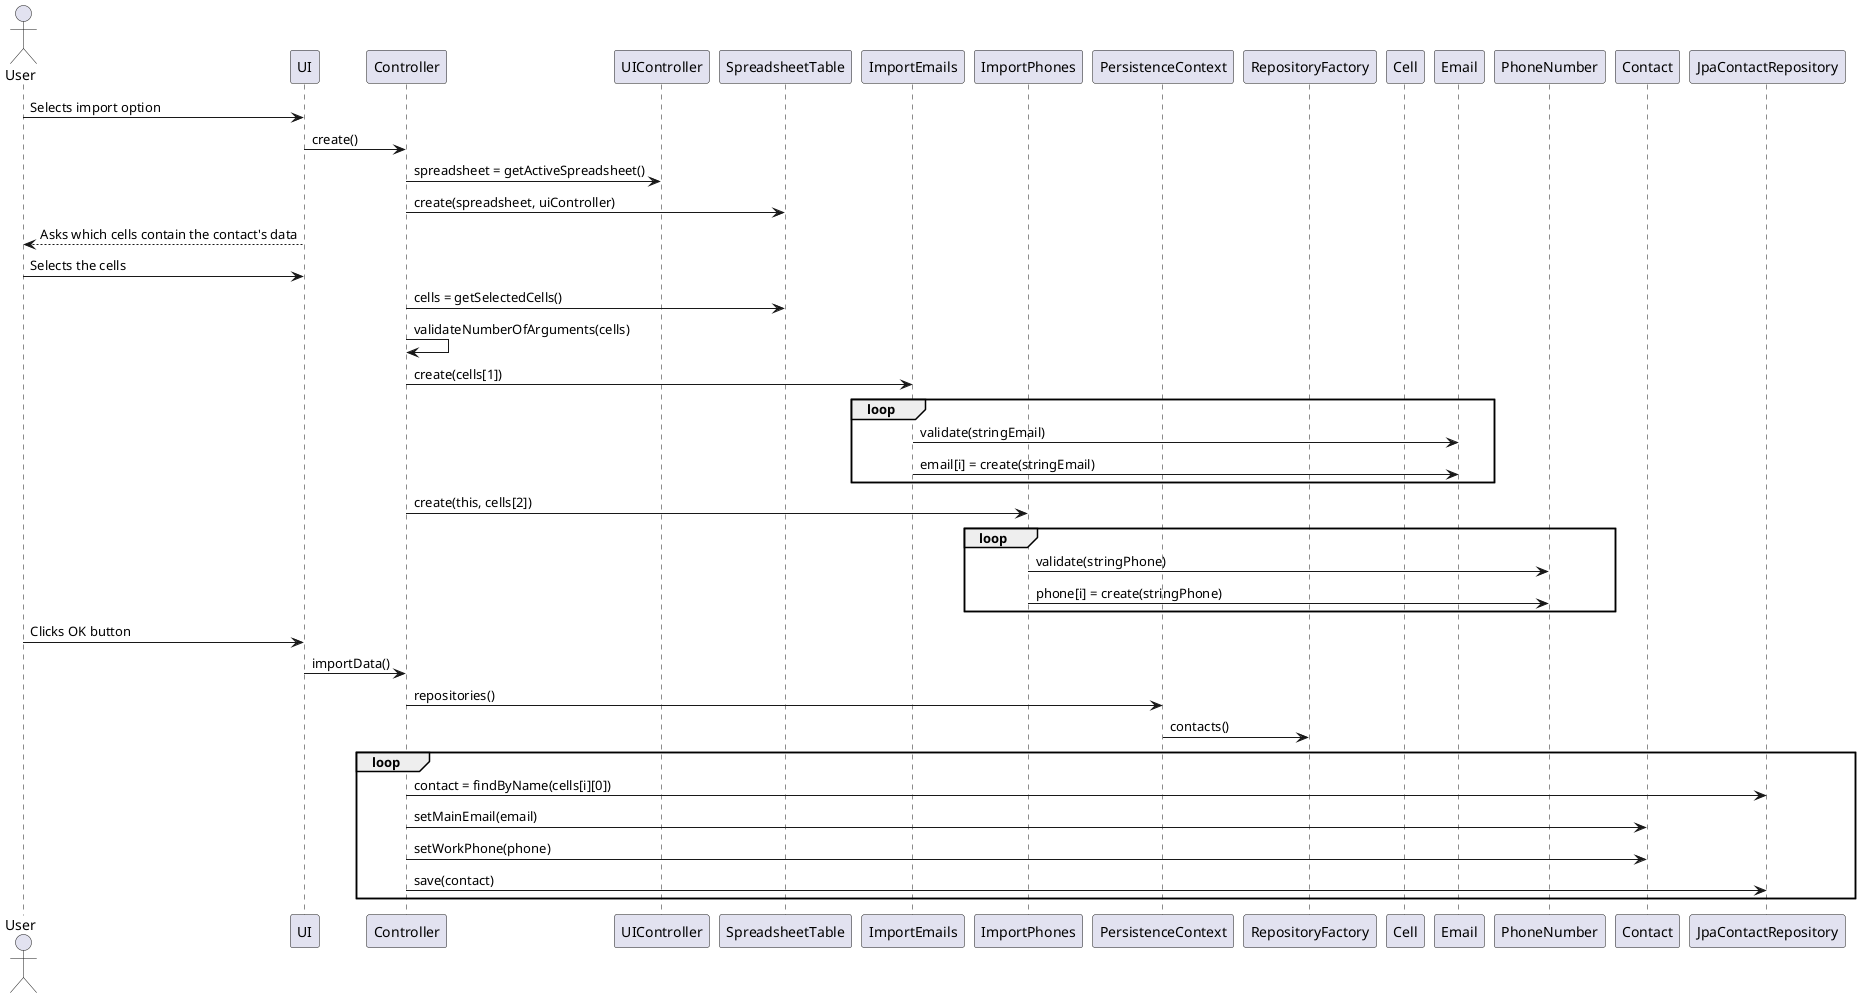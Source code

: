 @startuml

actor User
participant UI as UI
participant Controller as ctrl
participant UIController as uiCtrl
participant SpreadsheetTable as table
participant ImportEmails as importE
participant ImportPhones as importP
participant PersistenceContext as ctx
participant RepositoryFactory as factory
participant Cell as cell
participant Email as email
participant PhoneNumber as phone
participant Contact as contact
participant JpaContactRepository as repo


User -> UI: Selects import option
UI -> ctrl: create()
ctrl -> uiCtrl: spreadsheet = getActiveSpreadsheet()
ctrl -> table: create(spreadsheet, uiController)

UI --> User: Asks which cells contain the contact's data
User -> UI: Selects the cells
ctrl -> table: cells = getSelectedCells()
ctrl -> ctrl: validateNumberOfArguments(cells)

ctrl -> importE: create(cells[1])
loop
importE -> email: validate(stringEmail)
importE -> email: email[i] = create(stringEmail)
end

ctrl -> importP: create(this, cells[2])
loop
importP -> phone: validate(stringPhone)
importP -> phone: phone[i] = create(stringPhone)
end

User -> UI: Clicks OK button
UI -> ctrl: importData()
ctrl -> ctx: repositories()
ctx -> factory: contacts()

loop
ctrl -> repo: contact = findByName(cells[i][0])
ctrl -> contact: setMainEmail(email)
ctrl -> contact: setWorkPhone(phone)
ctrl -> repo: save(contact)
end

@enduml
